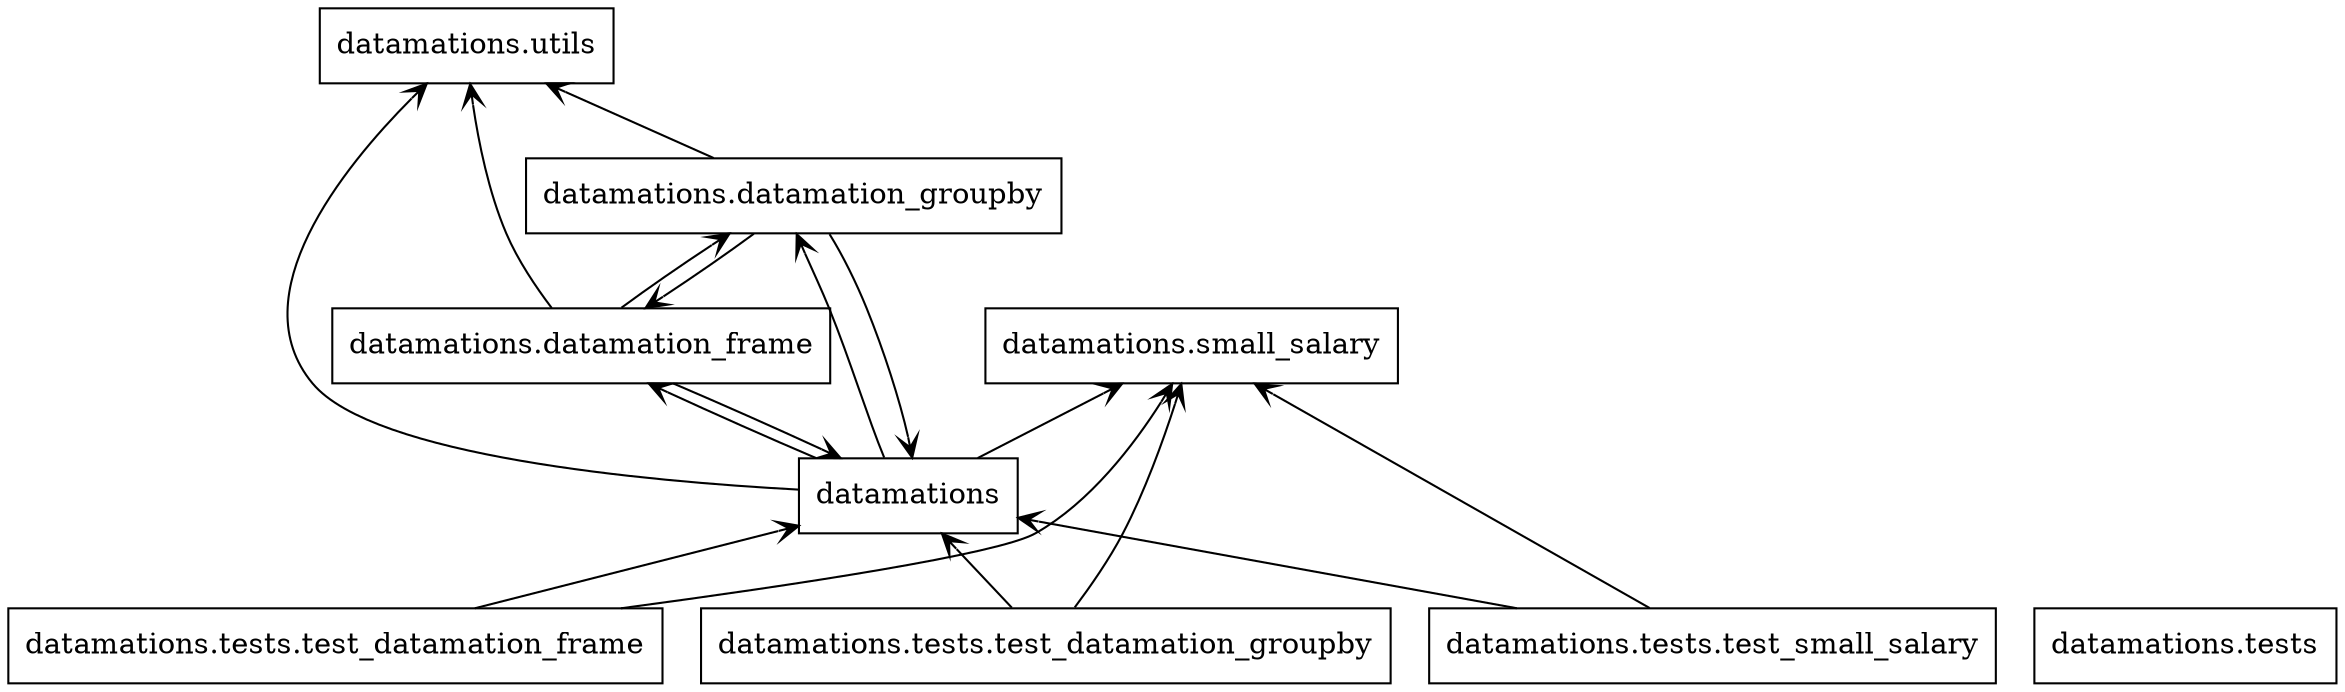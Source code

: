 digraph "packages" {
charset="utf-8"
rankdir=BT
"0" [label="datamations", shape="box"];
"1" [label="datamations.datamation_frame", shape="box"];
"2" [label="datamations.datamation_groupby", shape="box"];
"3" [label="datamations.small_salary", shape="box"];
"4" [label="datamations.tests", shape="box"];
"5" [label="datamations.tests.test_datamation_frame", shape="box"];
"6" [label="datamations.tests.test_datamation_groupby", shape="box"];
"7" [label="datamations.tests.test_small_salary", shape="box"];
"8" [label="datamations.utils", shape="box"];
"0" -> "1" [arrowhead="open", arrowtail="none"];
"0" -> "2" [arrowhead="open", arrowtail="none"];
"0" -> "3" [arrowhead="open", arrowtail="none"];
"0" -> "8" [arrowhead="open", arrowtail="none"];
"1" -> "0" [arrowhead="open", arrowtail="none"];
"1" -> "2" [arrowhead="open", arrowtail="none"];
"1" -> "8" [arrowhead="open", arrowtail="none"];
"2" -> "0" [arrowhead="open", arrowtail="none"];
"2" -> "1" [arrowhead="open", arrowtail="none"];
"2" -> "8" [arrowhead="open", arrowtail="none"];
"5" -> "0" [arrowhead="open", arrowtail="none"];
"5" -> "3" [arrowhead="open", arrowtail="none"];
"6" -> "0" [arrowhead="open", arrowtail="none"];
"6" -> "3" [arrowhead="open", arrowtail="none"];
"7" -> "0" [arrowhead="open", arrowtail="none"];
"7" -> "3" [arrowhead="open", arrowtail="none"];
}
